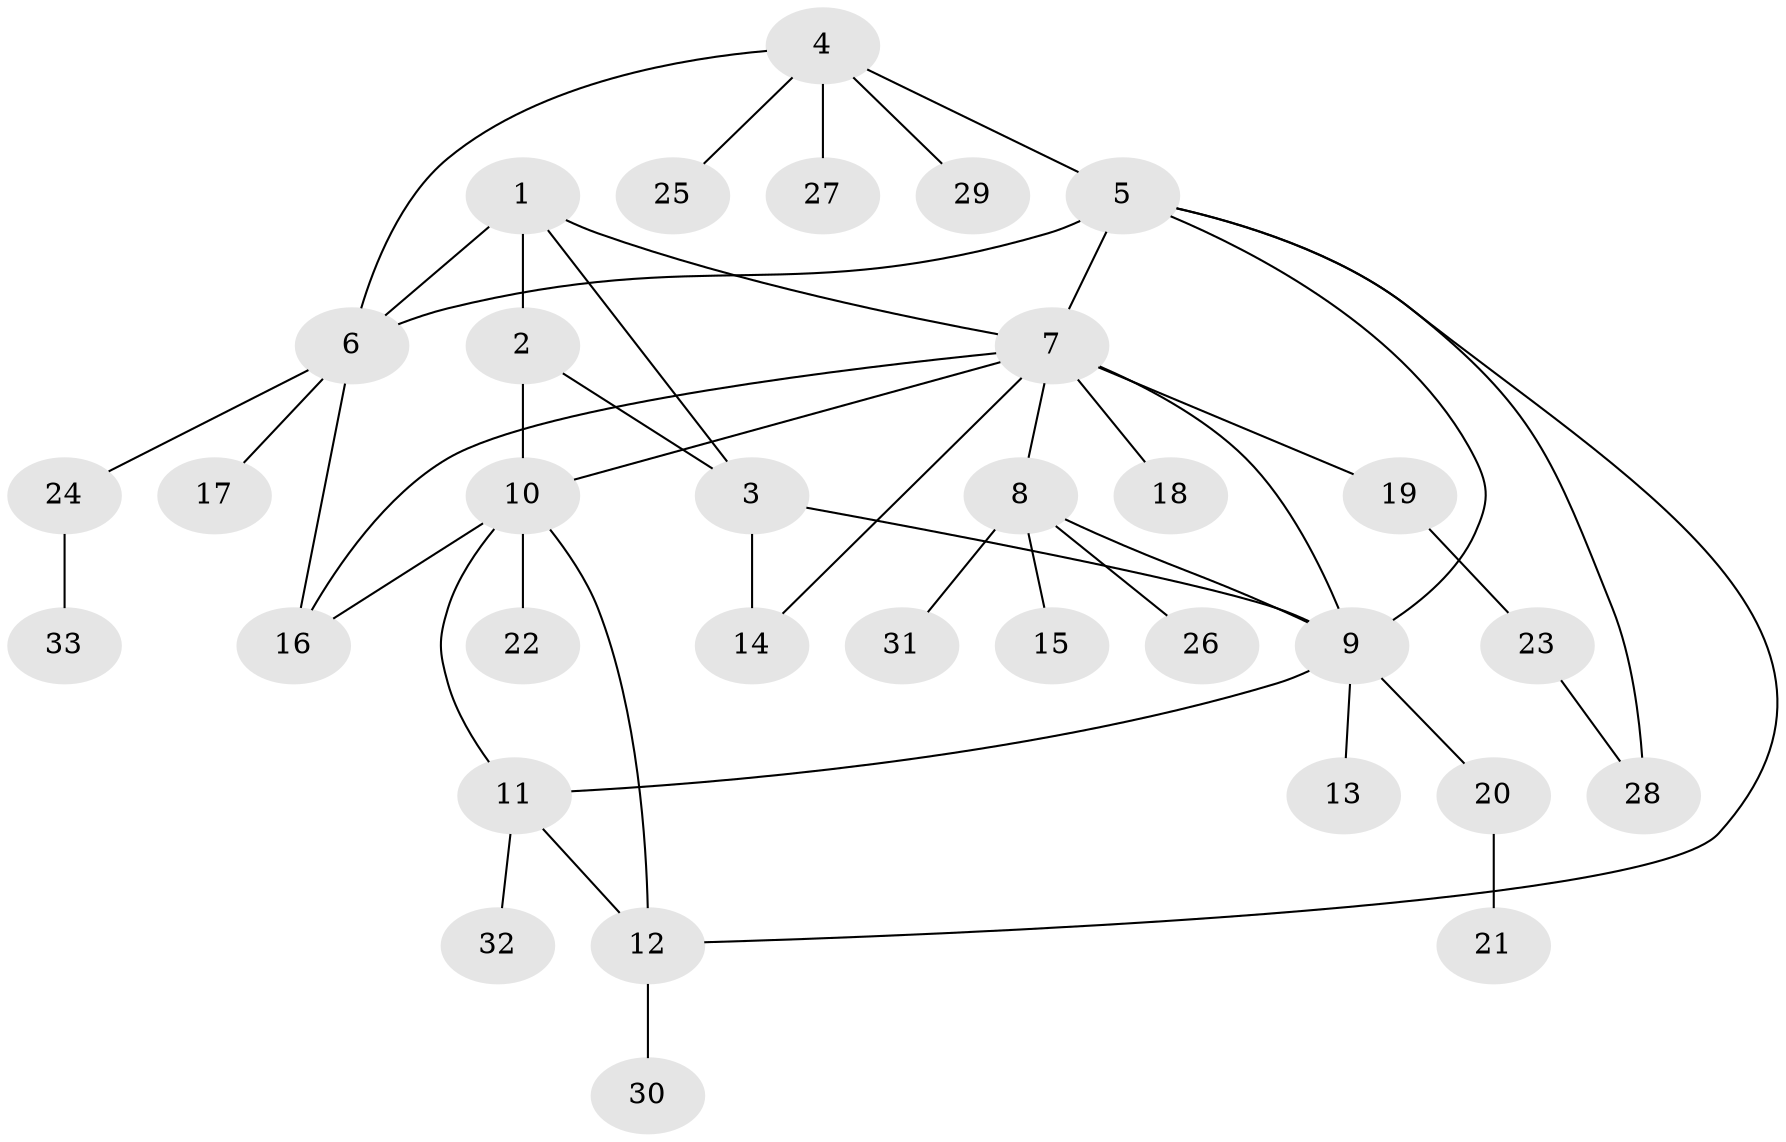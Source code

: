 // original degree distribution, {5: 0.046153846153846156, 4: 0.046153846153846156, 8: 0.015384615384615385, 6: 0.06153846153846154, 7: 0.015384615384615385, 11: 0.03076923076923077, 3: 0.07692307692307693, 1: 0.5384615384615384, 2: 0.16923076923076924}
// Generated by graph-tools (version 1.1) at 2025/37/03/09/25 02:37:41]
// undirected, 33 vertices, 46 edges
graph export_dot {
graph [start="1"]
  node [color=gray90,style=filled];
  1;
  2;
  3;
  4;
  5;
  6;
  7;
  8;
  9;
  10;
  11;
  12;
  13;
  14;
  15;
  16;
  17;
  18;
  19;
  20;
  21;
  22;
  23;
  24;
  25;
  26;
  27;
  28;
  29;
  30;
  31;
  32;
  33;
  1 -- 2 [weight=1.0];
  1 -- 3 [weight=1.0];
  1 -- 6 [weight=1.0];
  1 -- 7 [weight=1.0];
  2 -- 3 [weight=1.0];
  2 -- 10 [weight=2.0];
  3 -- 9 [weight=1.0];
  3 -- 14 [weight=4.0];
  4 -- 5 [weight=1.0];
  4 -- 6 [weight=1.0];
  4 -- 25 [weight=1.0];
  4 -- 27 [weight=1.0];
  4 -- 29 [weight=1.0];
  5 -- 6 [weight=1.0];
  5 -- 7 [weight=2.0];
  5 -- 9 [weight=1.0];
  5 -- 12 [weight=1.0];
  5 -- 28 [weight=1.0];
  6 -- 16 [weight=1.0];
  6 -- 17 [weight=1.0];
  6 -- 24 [weight=1.0];
  7 -- 8 [weight=1.0];
  7 -- 9 [weight=1.0];
  7 -- 10 [weight=1.0];
  7 -- 14 [weight=1.0];
  7 -- 16 [weight=1.0];
  7 -- 18 [weight=1.0];
  7 -- 19 [weight=1.0];
  8 -- 9 [weight=1.0];
  8 -- 15 [weight=1.0];
  8 -- 26 [weight=1.0];
  8 -- 31 [weight=1.0];
  9 -- 11 [weight=1.0];
  9 -- 13 [weight=5.0];
  9 -- 20 [weight=1.0];
  10 -- 11 [weight=1.0];
  10 -- 12 [weight=1.0];
  10 -- 16 [weight=1.0];
  10 -- 22 [weight=4.0];
  11 -- 12 [weight=1.0];
  11 -- 32 [weight=1.0];
  12 -- 30 [weight=1.0];
  19 -- 23 [weight=1.0];
  20 -- 21 [weight=1.0];
  23 -- 28 [weight=1.0];
  24 -- 33 [weight=1.0];
}
